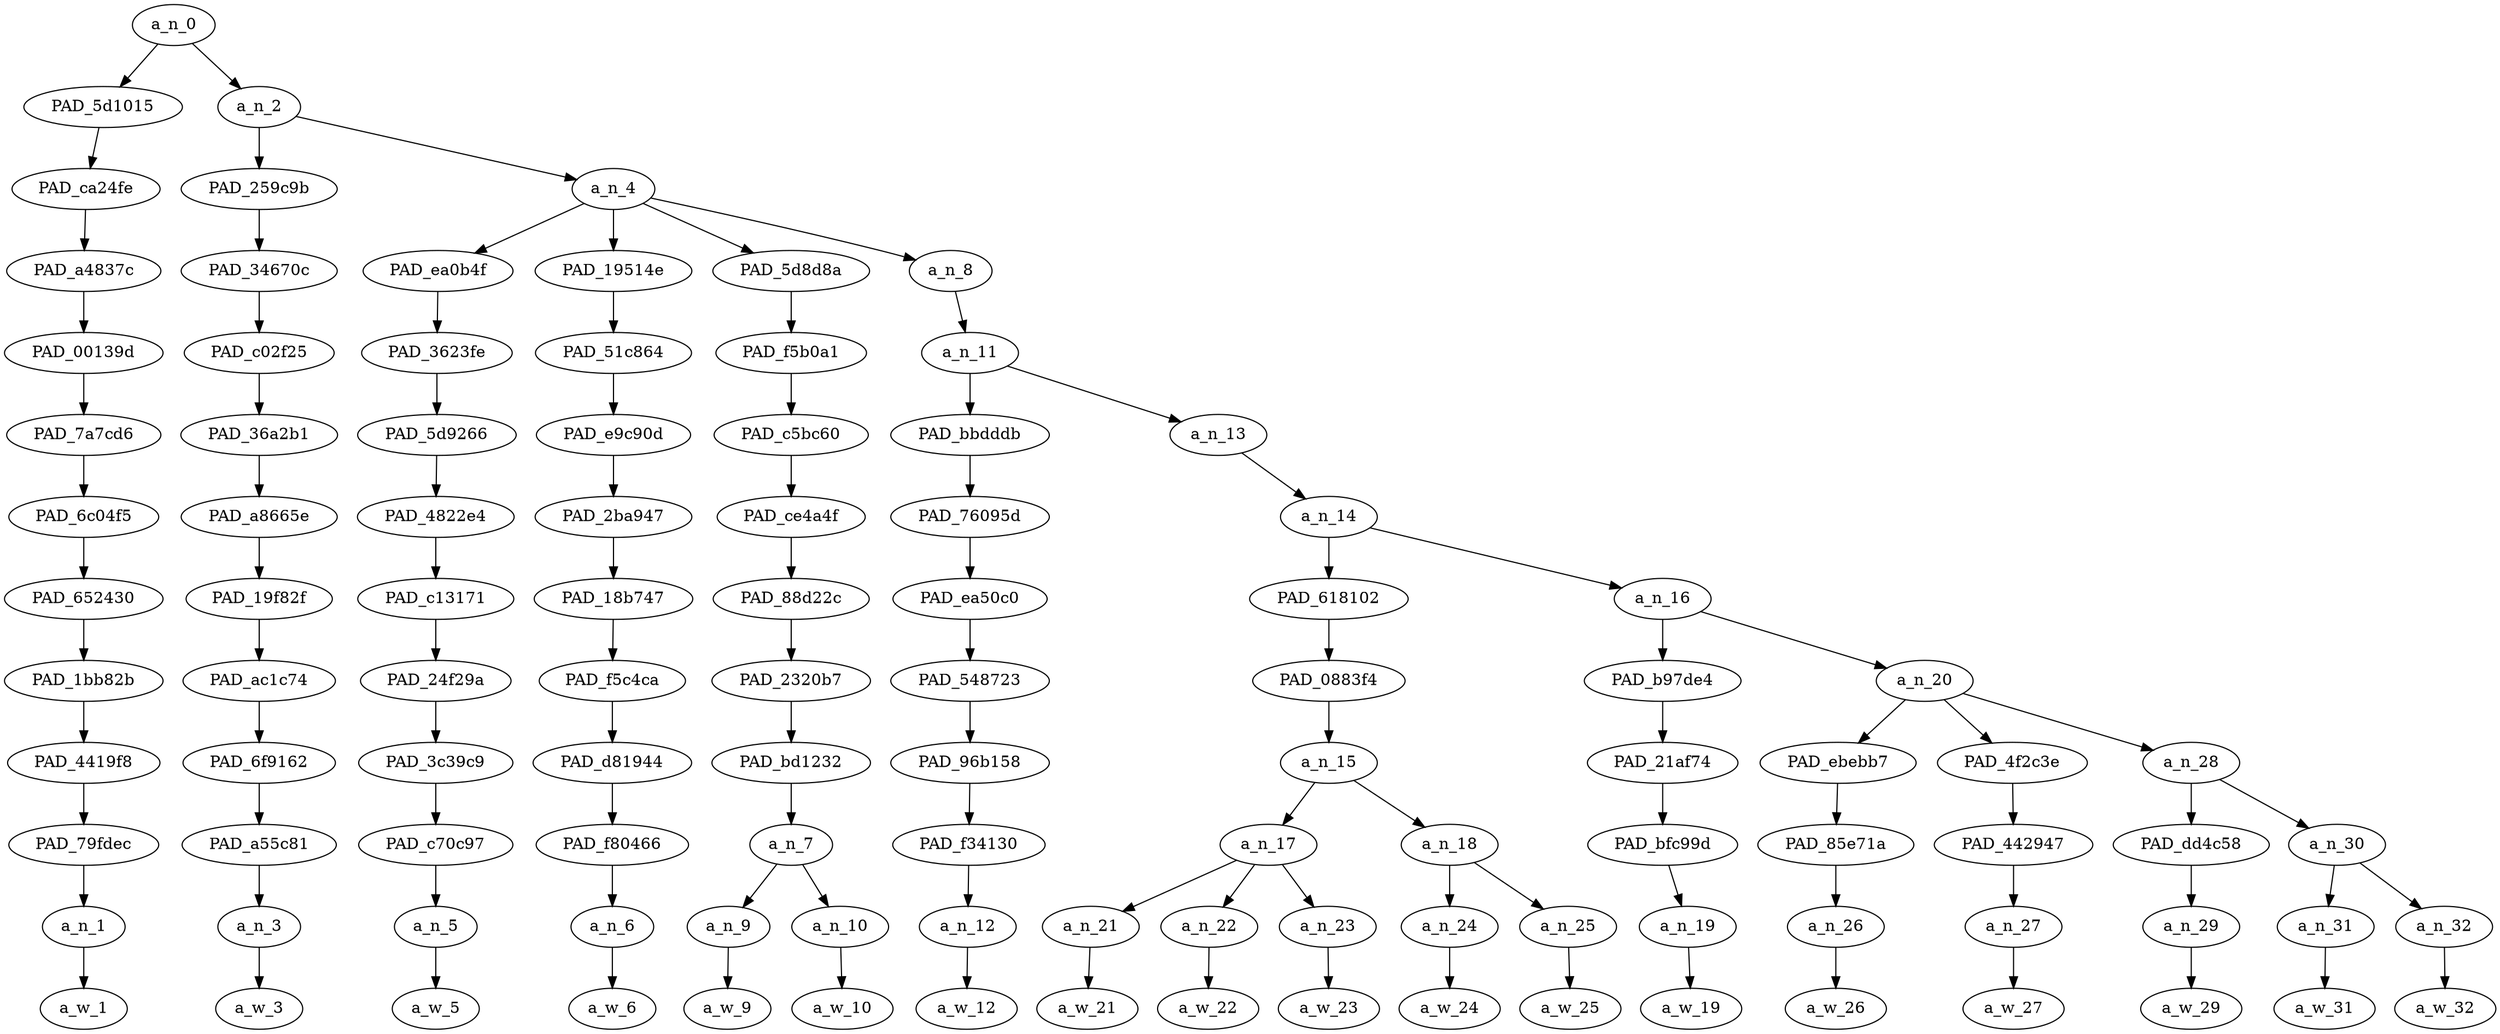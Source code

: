strict digraph "" {
	a_n_0	[div_dir=1,
		index=0,
		level=12,
		pos="1.380859375,12!",
		text_span="[0, 1, 2, 3, 4, 5, 6, 7, 8, 9, 10, 11, 12, 13, 14, 15, 16, 17]",
		value=1.00000001];
	PAD_5d1015	[div_dir=1,
		index=0,
		level=11,
		pos="0.0,11!",
		text_span="[0]",
		value=0.03514987];
	a_n_0 -> PAD_5d1015;
	a_n_2	[div_dir=1,
		index=1,
		level=11,
		pos="2.76171875,11!",
		text_span="[1, 2, 3, 4, 5, 6, 7, 8, 9, 10, 11, 12, 13, 14, 15, 16, 17]",
		value=0.96407220];
	a_n_0 -> a_n_2;
	PAD_ca24fe	[div_dir=1,
		index=0,
		level=10,
		pos="0.0,10!",
		text_span="[0]",
		value=0.03514987];
	PAD_5d1015 -> PAD_ca24fe;
	PAD_a4837c	[div_dir=1,
		index=0,
		level=9,
		pos="0.0,9!",
		text_span="[0]",
		value=0.03514987];
	PAD_ca24fe -> PAD_a4837c;
	PAD_00139d	[div_dir=1,
		index=0,
		level=8,
		pos="0.0,8!",
		text_span="[0]",
		value=0.03514987];
	PAD_a4837c -> PAD_00139d;
	PAD_7a7cd6	[div_dir=1,
		index=0,
		level=7,
		pos="0.0,7!",
		text_span="[0]",
		value=0.03514987];
	PAD_00139d -> PAD_7a7cd6;
	PAD_6c04f5	[div_dir=1,
		index=0,
		level=6,
		pos="0.0,6!",
		text_span="[0]",
		value=0.03514987];
	PAD_7a7cd6 -> PAD_6c04f5;
	PAD_652430	[div_dir=1,
		index=0,
		level=5,
		pos="0.0,5!",
		text_span="[0]",
		value=0.03514987];
	PAD_6c04f5 -> PAD_652430;
	PAD_1bb82b	[div_dir=1,
		index=0,
		level=4,
		pos="0.0,4!",
		text_span="[0]",
		value=0.03514987];
	PAD_652430 -> PAD_1bb82b;
	PAD_4419f8	[div_dir=1,
		index=0,
		level=3,
		pos="0.0,3!",
		text_span="[0]",
		value=0.03514987];
	PAD_1bb82b -> PAD_4419f8;
	PAD_79fdec	[div_dir=1,
		index=0,
		level=2,
		pos="0.0,2!",
		text_span="[0]",
		value=0.03514987];
	PAD_4419f8 -> PAD_79fdec;
	a_n_1	[div_dir=1,
		index=0,
		level=1,
		pos="0.0,1!",
		text_span="[0]",
		value=0.03514987];
	PAD_79fdec -> a_n_1;
	a_w_1	[div_dir=0,
		index=0,
		level=0,
		pos="0,0!",
		text_span="[0]",
		value=you];
	a_n_1 -> a_w_1;
	PAD_259c9b	[div_dir=1,
		index=1,
		level=10,
		pos="1.0,10!",
		text_span="[1]",
		value=0.02924720];
	a_n_2 -> PAD_259c9b;
	a_n_4	[div_dir=1,
		index=2,
		level=10,
		pos="4.5234375,10!",
		text_span="[2, 3, 4, 5, 6, 7, 8, 9, 10, 11, 12, 13, 14, 15, 16, 17]",
		value=0.93406889];
	a_n_2 -> a_n_4;
	PAD_34670c	[div_dir=1,
		index=1,
		level=9,
		pos="1.0,9!",
		text_span="[1]",
		value=0.02924720];
	PAD_259c9b -> PAD_34670c;
	PAD_c02f25	[div_dir=1,
		index=1,
		level=8,
		pos="1.0,8!",
		text_span="[1]",
		value=0.02924720];
	PAD_34670c -> PAD_c02f25;
	PAD_36a2b1	[div_dir=1,
		index=1,
		level=7,
		pos="1.0,7!",
		text_span="[1]",
		value=0.02924720];
	PAD_c02f25 -> PAD_36a2b1;
	PAD_a8665e	[div_dir=1,
		index=1,
		level=6,
		pos="1.0,6!",
		text_span="[1]",
		value=0.02924720];
	PAD_36a2b1 -> PAD_a8665e;
	PAD_19f82f	[div_dir=1,
		index=1,
		level=5,
		pos="1.0,5!",
		text_span="[1]",
		value=0.02924720];
	PAD_a8665e -> PAD_19f82f;
	PAD_ac1c74	[div_dir=1,
		index=1,
		level=4,
		pos="1.0,4!",
		text_span="[1]",
		value=0.02924720];
	PAD_19f82f -> PAD_ac1c74;
	PAD_6f9162	[div_dir=1,
		index=1,
		level=3,
		pos="1.0,3!",
		text_span="[1]",
		value=0.02924720];
	PAD_ac1c74 -> PAD_6f9162;
	PAD_a55c81	[div_dir=1,
		index=1,
		level=2,
		pos="1.0,2!",
		text_span="[1]",
		value=0.02924720];
	PAD_6f9162 -> PAD_a55c81;
	a_n_3	[div_dir=1,
		index=1,
		level=1,
		pos="1.0,1!",
		text_span="[1]",
		value=0.02924720];
	PAD_a55c81 -> a_n_3;
	a_w_3	[div_dir=0,
		index=1,
		level=0,
		pos="1,0!",
		text_span="[1]",
		value=can];
	a_n_3 -> a_w_3;
	PAD_ea0b4f	[div_dir=1,
		index=2,
		level=9,
		pos="2.0,9!",
		text_span="[2]",
		value=0.04209085];
	a_n_4 -> PAD_ea0b4f;
	PAD_19514e	[div_dir=1,
		index=3,
		level=9,
		pos="3.0,9!",
		text_span="[3]",
		value=0.03811648];
	a_n_4 -> PAD_19514e;
	PAD_5d8d8a	[div_dir=1,
		index=4,
		level=9,
		pos="4.5,9!",
		text_span="[4, 5]",
		value=0.06066906];
	a_n_4 -> PAD_5d8d8a;
	a_n_8	[div_dir=1,
		index=5,
		level=9,
		pos="8.59375,9!",
		text_span="[6, 7, 8, 9, 10, 11, 12, 13, 14, 15, 16, 17]",
		value=0.79243545];
	a_n_4 -> a_n_8;
	PAD_3623fe	[div_dir=1,
		index=2,
		level=8,
		pos="2.0,8!",
		text_span="[2]",
		value=0.04209085];
	PAD_ea0b4f -> PAD_3623fe;
	PAD_5d9266	[div_dir=1,
		index=2,
		level=7,
		pos="2.0,7!",
		text_span="[2]",
		value=0.04209085];
	PAD_3623fe -> PAD_5d9266;
	PAD_4822e4	[div_dir=1,
		index=2,
		level=6,
		pos="2.0,6!",
		text_span="[2]",
		value=0.04209085];
	PAD_5d9266 -> PAD_4822e4;
	PAD_c13171	[div_dir=1,
		index=2,
		level=5,
		pos="2.0,5!",
		text_span="[2]",
		value=0.04209085];
	PAD_4822e4 -> PAD_c13171;
	PAD_24f29a	[div_dir=1,
		index=2,
		level=4,
		pos="2.0,4!",
		text_span="[2]",
		value=0.04209085];
	PAD_c13171 -> PAD_24f29a;
	PAD_3c39c9	[div_dir=1,
		index=2,
		level=3,
		pos="2.0,3!",
		text_span="[2]",
		value=0.04209085];
	PAD_24f29a -> PAD_3c39c9;
	PAD_c70c97	[div_dir=1,
		index=2,
		level=2,
		pos="2.0,2!",
		text_span="[2]",
		value=0.04209085];
	PAD_3c39c9 -> PAD_c70c97;
	a_n_5	[div_dir=1,
		index=2,
		level=1,
		pos="2.0,1!",
		text_span="[2]",
		value=0.04209085];
	PAD_c70c97 -> a_n_5;
	a_w_5	[div_dir=0,
		index=2,
		level=0,
		pos="2,0!",
		text_span="[2]",
		value=sleep];
	a_n_5 -> a_w_5;
	PAD_51c864	[div_dir=1,
		index=3,
		level=8,
		pos="3.0,8!",
		text_span="[3]",
		value=0.03811648];
	PAD_19514e -> PAD_51c864;
	PAD_e9c90d	[div_dir=1,
		index=3,
		level=7,
		pos="3.0,7!",
		text_span="[3]",
		value=0.03811648];
	PAD_51c864 -> PAD_e9c90d;
	PAD_2ba947	[div_dir=1,
		index=3,
		level=6,
		pos="3.0,6!",
		text_span="[3]",
		value=0.03811648];
	PAD_e9c90d -> PAD_2ba947;
	PAD_18b747	[div_dir=1,
		index=3,
		level=5,
		pos="3.0,5!",
		text_span="[3]",
		value=0.03811648];
	PAD_2ba947 -> PAD_18b747;
	PAD_f5c4ca	[div_dir=1,
		index=3,
		level=4,
		pos="3.0,4!",
		text_span="[3]",
		value=0.03811648];
	PAD_18b747 -> PAD_f5c4ca;
	PAD_d81944	[div_dir=1,
		index=3,
		level=3,
		pos="3.0,3!",
		text_span="[3]",
		value=0.03811648];
	PAD_f5c4ca -> PAD_d81944;
	PAD_f80466	[div_dir=1,
		index=3,
		level=2,
		pos="3.0,2!",
		text_span="[3]",
		value=0.03811648];
	PAD_d81944 -> PAD_f80466;
	a_n_6	[div_dir=1,
		index=3,
		level=1,
		pos="3.0,1!",
		text_span="[3]",
		value=0.03811648];
	PAD_f80466 -> a_n_6;
	a_w_6	[div_dir=0,
		index=3,
		level=0,
		pos="3,0!",
		text_span="[3]",
		value=safe];
	a_n_6 -> a_w_6;
	PAD_f5b0a1	[div_dir=1,
		index=4,
		level=8,
		pos="4.5,8!",
		text_span="[4, 5]",
		value=0.06066906];
	PAD_5d8d8a -> PAD_f5b0a1;
	PAD_c5bc60	[div_dir=1,
		index=4,
		level=7,
		pos="4.5,7!",
		text_span="[4, 5]",
		value=0.06066906];
	PAD_f5b0a1 -> PAD_c5bc60;
	PAD_ce4a4f	[div_dir=1,
		index=4,
		level=6,
		pos="4.5,6!",
		text_span="[4, 5]",
		value=0.06066906];
	PAD_c5bc60 -> PAD_ce4a4f;
	PAD_88d22c	[div_dir=1,
		index=4,
		level=5,
		pos="4.5,5!",
		text_span="[4, 5]",
		value=0.06066906];
	PAD_ce4a4f -> PAD_88d22c;
	PAD_2320b7	[div_dir=1,
		index=4,
		level=4,
		pos="4.5,4!",
		text_span="[4, 5]",
		value=0.06066906];
	PAD_88d22c -> PAD_2320b7;
	PAD_bd1232	[div_dir=1,
		index=4,
		level=3,
		pos="4.5,3!",
		text_span="[4, 5]",
		value=0.06066906];
	PAD_2320b7 -> PAD_bd1232;
	a_n_7	[div_dir=1,
		index=4,
		level=2,
		pos="4.5,2!",
		text_span="[4, 5]",
		value=0.06066906];
	PAD_bd1232 -> a_n_7;
	a_n_9	[div_dir=1,
		index=4,
		level=1,
		pos="4.0,1!",
		text_span="[4]",
		value=0.02500009];
	a_n_7 -> a_n_9;
	a_n_10	[div_dir=1,
		index=5,
		level=1,
		pos="5.0,1!",
		text_span="[5]",
		value=0.03553451];
	a_n_7 -> a_n_10;
	a_w_9	[div_dir=0,
		index=4,
		level=0,
		pos="4,0!",
		text_span="[4]",
		value=at];
	a_n_9 -> a_w_9;
	a_w_10	[div_dir=0,
		index=5,
		level=0,
		pos="5,0!",
		text_span="[5]",
		value=night];
	a_n_10 -> a_w_10;
	a_n_11	[div_dir=1,
		index=5,
		level=8,
		pos="8.59375,8!",
		text_span="[6, 7, 8, 9, 10, 11, 12, 13, 14, 15, 16, 17]",
		value=0.79171759];
	a_n_8 -> a_n_11;
	PAD_bbdddb	[div_dir=1,
		index=5,
		level=7,
		pos="6.0,7!",
		text_span="[6]",
		value=0.03198471];
	a_n_11 -> PAD_bbdddb;
	a_n_13	[div_dir=1,
		index=6,
		level=7,
		pos="11.1875,7!",
		text_span="[7, 8, 9, 10, 11, 12, 13, 14, 15, 16, 17]",
		value=0.75901503];
	a_n_11 -> a_n_13;
	PAD_76095d	[div_dir=1,
		index=5,
		level=6,
		pos="6.0,6!",
		text_span="[6]",
		value=0.03198471];
	PAD_bbdddb -> PAD_76095d;
	PAD_ea50c0	[div_dir=1,
		index=5,
		level=5,
		pos="6.0,5!",
		text_span="[6]",
		value=0.03198471];
	PAD_76095d -> PAD_ea50c0;
	PAD_548723	[div_dir=1,
		index=5,
		level=4,
		pos="6.0,4!",
		text_span="[6]",
		value=0.03198471];
	PAD_ea50c0 -> PAD_548723;
	PAD_96b158	[div_dir=1,
		index=5,
		level=3,
		pos="6.0,3!",
		text_span="[6]",
		value=0.03198471];
	PAD_548723 -> PAD_96b158;
	PAD_f34130	[div_dir=1,
		index=5,
		level=2,
		pos="6.0,2!",
		text_span="[6]",
		value=0.03198471];
	PAD_96b158 -> PAD_f34130;
	a_n_12	[div_dir=1,
		index=6,
		level=1,
		pos="6.0,1!",
		text_span="[6]",
		value=0.03198471];
	PAD_f34130 -> a_n_12;
	a_w_12	[div_dir=0,
		index=6,
		level=0,
		pos="6,0!",
		text_span="[6]",
		value=knowing];
	a_n_12 -> a_w_12;
	a_n_14	[div_dir=1,
		index=6,
		level=6,
		pos="11.1875,6!",
		text_span="[7, 8, 9, 10, 11, 12, 13, 14, 15, 16, 17]",
		value=0.75827323];
	a_n_13 -> a_n_14;
	PAD_618102	[div_dir=1,
		index=6,
		level=5,
		pos="9.25,5!",
		text_span="[7, 8, 9, 10, 11]",
		value=0.23712773];
	a_n_14 -> PAD_618102;
	a_n_16	[div_dir=1,
		index=7,
		level=5,
		pos="13.125,5!",
		text_span="[12, 13, 14, 15, 16, 17]",
		value=0.52040371];
	a_n_14 -> a_n_16;
	PAD_0883f4	[div_dir=1,
		index=6,
		level=4,
		pos="9.25,4!",
		text_span="[7, 8, 9, 10, 11]",
		value=0.23712773];
	PAD_618102 -> PAD_0883f4;
	a_n_15	[div_dir=1,
		index=6,
		level=3,
		pos="9.25,3!",
		text_span="[7, 8, 9, 10, 11]",
		value=0.23712773];
	PAD_0883f4 -> a_n_15;
	a_n_17	[div_dir=1,
		index=6,
		level=2,
		pos="8.0,2!",
		text_span="[7, 8, 9]",
		value=0.12670808];
	a_n_15 -> a_n_17;
	a_n_18	[div_dir=1,
		index=7,
		level=2,
		pos="10.5,2!",
		text_span="[10, 11]",
		value=0.11031821];
	a_n_15 -> a_n_18;
	a_n_21	[div_dir=1,
		index=7,
		level=1,
		pos="7.0,1!",
		text_span="[7]",
		value=0.03029567];
	a_n_17 -> a_n_21;
	a_n_22	[div_dir=-1,
		index=8,
		level=1,
		pos="8.0,1!",
		text_span="[8]",
		value=0.03886227];
	a_n_17 -> a_n_22;
	a_n_23	[div_dir=-1,
		index=9,
		level=1,
		pos="9.0,1!",
		text_span="[9]",
		value=0.05752913];
	a_n_17 -> a_n_23;
	a_w_21	[div_dir=0,
		index=7,
		level=0,
		pos="7,0!",
		text_span="[7]",
		value=these];
	a_n_21 -> a_w_21;
	a_w_22	[div_dir=0,
		index=8,
		level=0,
		pos="8,0!",
		text_span="[8]",
		value=wonderful];
	a_n_22 -> a_w_22;
	a_w_23	[div_dir=0,
		index=9,
		level=0,
		pos="9,0!",
		text_span="[9]",
		value=ladies];
	a_n_23 -> a_w_23;
	a_n_24	[div_dir=1,
		index=10,
		level=1,
		pos="10.0,1!",
		text_span="[10]",
		value=0.03219293];
	a_n_18 -> a_n_24;
	a_n_25	[div_dir=1,
		index=11,
		level=1,
		pos="11.0,1!",
		text_span="[11]",
		value=0.07799344];
	a_n_18 -> a_n_25;
	a_w_24	[div_dir=0,
		index=10,
		level=0,
		pos="10,0!",
		text_span="[10]",
		value=at1];
	a_n_24 -> a_w_24;
	a_w_25	[div_dir=0,
		index=11,
		level=0,
		pos="11,0!",
		text_span="[11]",
		value=nato];
	a_n_25 -> a_w_25;
	PAD_b97de4	[div_dir=1,
		index=7,
		level=4,
		pos="12.0,4!",
		text_span="[12]",
		value=0.02987614];
	a_n_16 -> PAD_b97de4;
	a_n_20	[div_dir=1,
		index=8,
		level=4,
		pos="14.25,4!",
		text_span="[13, 14, 15, 16, 17]",
		value=0.48966814];
	a_n_16 -> a_n_20;
	PAD_21af74	[div_dir=1,
		index=7,
		level=3,
		pos="12.0,3!",
		text_span="[12]",
		value=0.02987614];
	PAD_b97de4 -> PAD_21af74;
	PAD_bfc99d	[div_dir=1,
		index=8,
		level=2,
		pos="12.0,2!",
		text_span="[12]",
		value=0.02987614];
	PAD_21af74 -> PAD_bfc99d;
	a_n_19	[div_dir=1,
		index=12,
		level=1,
		pos="12.0,1!",
		text_span="[12]",
		value=0.02987614];
	PAD_bfc99d -> a_n_19;
	a_w_19	[div_dir=0,
		index=12,
		level=0,
		pos="12,0!",
		text_span="[12]",
		value=are];
	a_n_19 -> a_w_19;
	PAD_ebebb7	[div_dir=1,
		index=8,
		level=3,
		pos="13.0,3!",
		text_span="[13]",
		value=0.05071800];
	a_n_20 -> PAD_ebebb7;
	PAD_4f2c3e	[div_dir=1,
		index=9,
		level=3,
		pos="14.0,3!",
		text_span="[14]",
		value=0.03661810];
	a_n_20 -> PAD_4f2c3e;
	a_n_28	[div_dir=1,
		index=10,
		level=3,
		pos="15.75,3!",
		text_span="[15, 16, 17]",
		value=0.40145292];
	a_n_20 -> a_n_28;
	PAD_85e71a	[div_dir=1,
		index=9,
		level=2,
		pos="13.0,2!",
		text_span="[13]",
		value=0.05071800];
	PAD_ebebb7 -> PAD_85e71a;
	a_n_26	[div_dir=1,
		index=13,
		level=1,
		pos="13.0,1!",
		text_span="[13]",
		value=0.05071800];
	PAD_85e71a -> a_n_26;
	a_w_26	[div_dir=0,
		index=13,
		level=0,
		pos="13,0!",
		text_span="[13]",
		value=defending];
	a_n_26 -> a_w_26;
	PAD_442947	[div_dir=1,
		index=10,
		level=2,
		pos="14.0,2!",
		text_span="[14]",
		value=0.03661810];
	PAD_4f2c3e -> PAD_442947;
	a_n_27	[div_dir=1,
		index=14,
		level=1,
		pos="14.0,1!",
		text_span="[14]",
		value=0.03661810];
	PAD_442947 -> a_n_27;
	a_w_27	[div_dir=0,
		index=14,
		level=0,
		pos="14,0!",
		text_span="[14]",
		value=you1];
	a_n_27 -> a_w_27;
	PAD_dd4c58	[div_dir=-1,
		index=11,
		level=2,
		pos="15.0,2!",
		text_span="[15]",
		value=0.03689816];
	a_n_28 -> PAD_dd4c58;
	a_n_30	[div_dir=1,
		index=12,
		level=2,
		pos="16.5,2!",
		text_span="[16, 17]",
		value=0.36368676];
	a_n_28 -> a_n_30;
	a_n_29	[div_dir=-1,
		index=15,
		level=1,
		pos="15.0,1!",
		text_span="[15]",
		value=0.03689816];
	PAD_dd4c58 -> a_n_29;
	a_w_29	[div_dir=0,
		index=15,
		level=0,
		pos="15,0!",
		text_span="[15]",
		value=from];
	a_n_29 -> a_w_29;
	a_n_31	[div_dir=1,
		index=16,
		level=1,
		pos="16.0,1!",
		text_span="[16]",
		value=0.26003596];
	a_n_30 -> a_n_31;
	a_n_32	[div_dir=1,
		index=17,
		level=1,
		pos="17.0,1!",
		text_span="[17]",
		value=0.10268596];
	a_n_30 -> a_n_32;
	a_w_31	[div_dir=0,
		index=16,
		level=0,
		pos="16,0!",
		text_span="[16]",
		value=moslem];
	a_n_31 -> a_w_31;
	a_w_32	[div_dir=0,
		index=17,
		level=0,
		pos="17,0!",
		text_span="[17]",
		value=terrorist];
	a_n_32 -> a_w_32;
}
